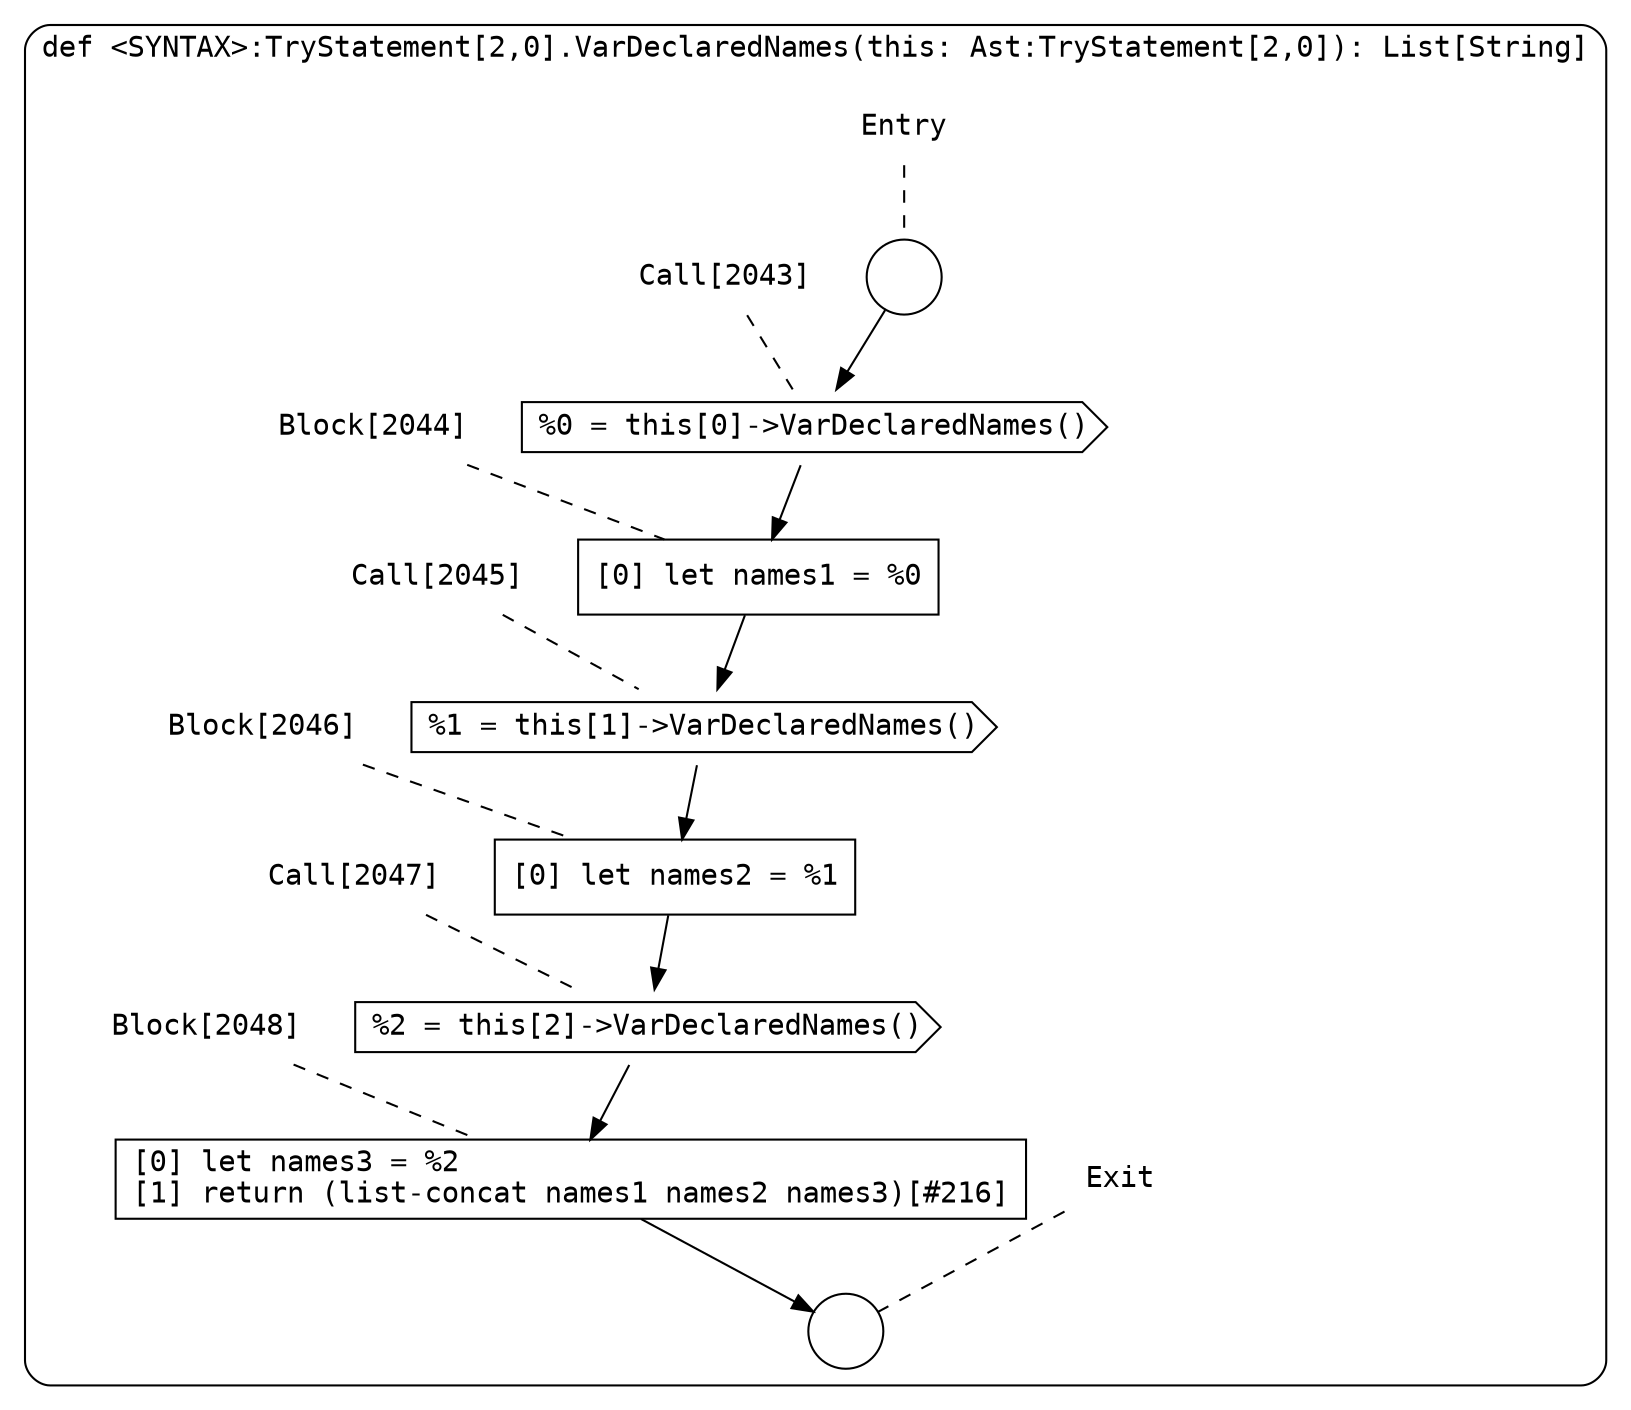 digraph {
  graph [fontname = "Consolas"]
  node [fontname = "Consolas"]
  edge [fontname = "Consolas"]
  subgraph cluster375 {
    label = "def <SYNTAX>:TryStatement[2,0].VarDeclaredNames(this: Ast:TryStatement[2,0]): List[String]"
    style = rounded
    cluster375_entry_name [shape=none, label=<<font color="black">Entry</font>>]
    cluster375_entry_name -> cluster375_entry [arrowhead=none, color="black", style=dashed]
    cluster375_entry [shape=circle label=" " color="black" fillcolor="white" style=filled]
    cluster375_entry -> node2043 [color="black"]
    cluster375_exit_name [shape=none, label=<<font color="black">Exit</font>>]
    cluster375_exit_name -> cluster375_exit [arrowhead=none, color="black", style=dashed]
    cluster375_exit [shape=circle label=" " color="black" fillcolor="white" style=filled]
    node2043_name [shape=none, label=<<font color="black">Call[2043]</font>>]
    node2043_name -> node2043 [arrowhead=none, color="black", style=dashed]
    node2043 [shape=cds, label=<<font color="black">%0 = this[0]-&gt;VarDeclaredNames()</font>> color="black" fillcolor="white", style=filled]
    node2043 -> node2044 [color="black"]
    node2044_name [shape=none, label=<<font color="black">Block[2044]</font>>]
    node2044_name -> node2044 [arrowhead=none, color="black", style=dashed]
    node2044 [shape=box, label=<<font color="black">[0] let names1 = %0<BR ALIGN="LEFT"/></font>> color="black" fillcolor="white", style=filled]
    node2044 -> node2045 [color="black"]
    node2045_name [shape=none, label=<<font color="black">Call[2045]</font>>]
    node2045_name -> node2045 [arrowhead=none, color="black", style=dashed]
    node2045 [shape=cds, label=<<font color="black">%1 = this[1]-&gt;VarDeclaredNames()</font>> color="black" fillcolor="white", style=filled]
    node2045 -> node2046 [color="black"]
    node2046_name [shape=none, label=<<font color="black">Block[2046]</font>>]
    node2046_name -> node2046 [arrowhead=none, color="black", style=dashed]
    node2046 [shape=box, label=<<font color="black">[0] let names2 = %1<BR ALIGN="LEFT"/></font>> color="black" fillcolor="white", style=filled]
    node2046 -> node2047 [color="black"]
    node2047_name [shape=none, label=<<font color="black">Call[2047]</font>>]
    node2047_name -> node2047 [arrowhead=none, color="black", style=dashed]
    node2047 [shape=cds, label=<<font color="black">%2 = this[2]-&gt;VarDeclaredNames()</font>> color="black" fillcolor="white", style=filled]
    node2047 -> node2048 [color="black"]
    node2048_name [shape=none, label=<<font color="black">Block[2048]</font>>]
    node2048_name -> node2048 [arrowhead=none, color="black", style=dashed]
    node2048 [shape=box, label=<<font color="black">[0] let names3 = %2<BR ALIGN="LEFT"/>[1] return (list-concat names1 names2 names3)[#216]<BR ALIGN="LEFT"/></font>> color="black" fillcolor="white", style=filled]
    node2048 -> cluster375_exit [color="black"]
  }
}